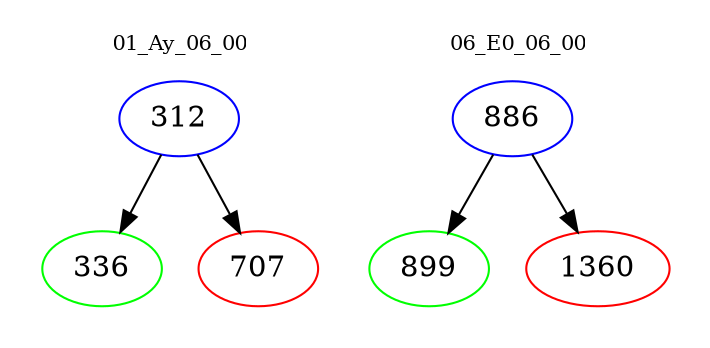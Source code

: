 digraph{
subgraph cluster_0 {
color = white
label = "01_Ay_06_00";
fontsize=10;
T0_312 [label="312", color="blue"]
T0_312 -> T0_336 [color="black"]
T0_336 [label="336", color="green"]
T0_312 -> T0_707 [color="black"]
T0_707 [label="707", color="red"]
}
subgraph cluster_1 {
color = white
label = "06_E0_06_00";
fontsize=10;
T1_886 [label="886", color="blue"]
T1_886 -> T1_899 [color="black"]
T1_899 [label="899", color="green"]
T1_886 -> T1_1360 [color="black"]
T1_1360 [label="1360", color="red"]
}
}
